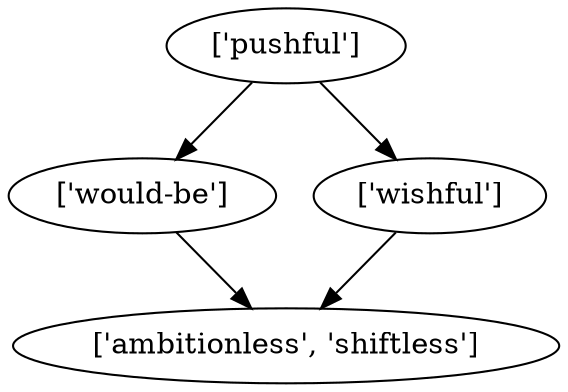 strict digraph  {
	"['pushful']" -> "['would-be']";
	"['pushful']" -> "['wishful']";
	"['would-be']" -> "['ambitionless', 'shiftless']";
	"['wishful']" -> "['ambitionless', 'shiftless']";
}
